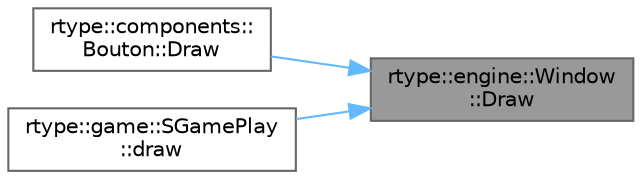 digraph "rtype::engine::Window::Draw"
{
 // LATEX_PDF_SIZE
  bgcolor="transparent";
  edge [fontname=Helvetica,fontsize=10,labelfontname=Helvetica,labelfontsize=10];
  node [fontname=Helvetica,fontsize=10,shape=box,height=0.2,width=0.4];
  rankdir="RL";
  Node1 [label="rtype::engine::Window\l::Draw",height=0.2,width=0.4,color="gray40", fillcolor="grey60", style="filled", fontcolor="black",tooltip="Function to draw on the windows."];
  Node1 -> Node2 [dir="back",color="steelblue1",style="solid"];
  Node2 [label="rtype::components::\lBouton::Draw",height=0.2,width=0.4,color="grey40", fillcolor="white", style="filled",URL="$classrtype_1_1components_1_1Bouton.html#a5ae1a99263e707ad9cdc84dec83e7985",tooltip="Override draw."];
  Node1 -> Node3 [dir="back",color="steelblue1",style="solid"];
  Node3 [label="rtype::game::SGamePlay\l::draw",height=0.2,width=0.4,color="grey40", fillcolor="white", style="filled",URL="$classrtype_1_1game_1_1SGamePlay.html#af5319ffc9888cf513ca2e77753208f39",tooltip="Draw on the window."];
}
